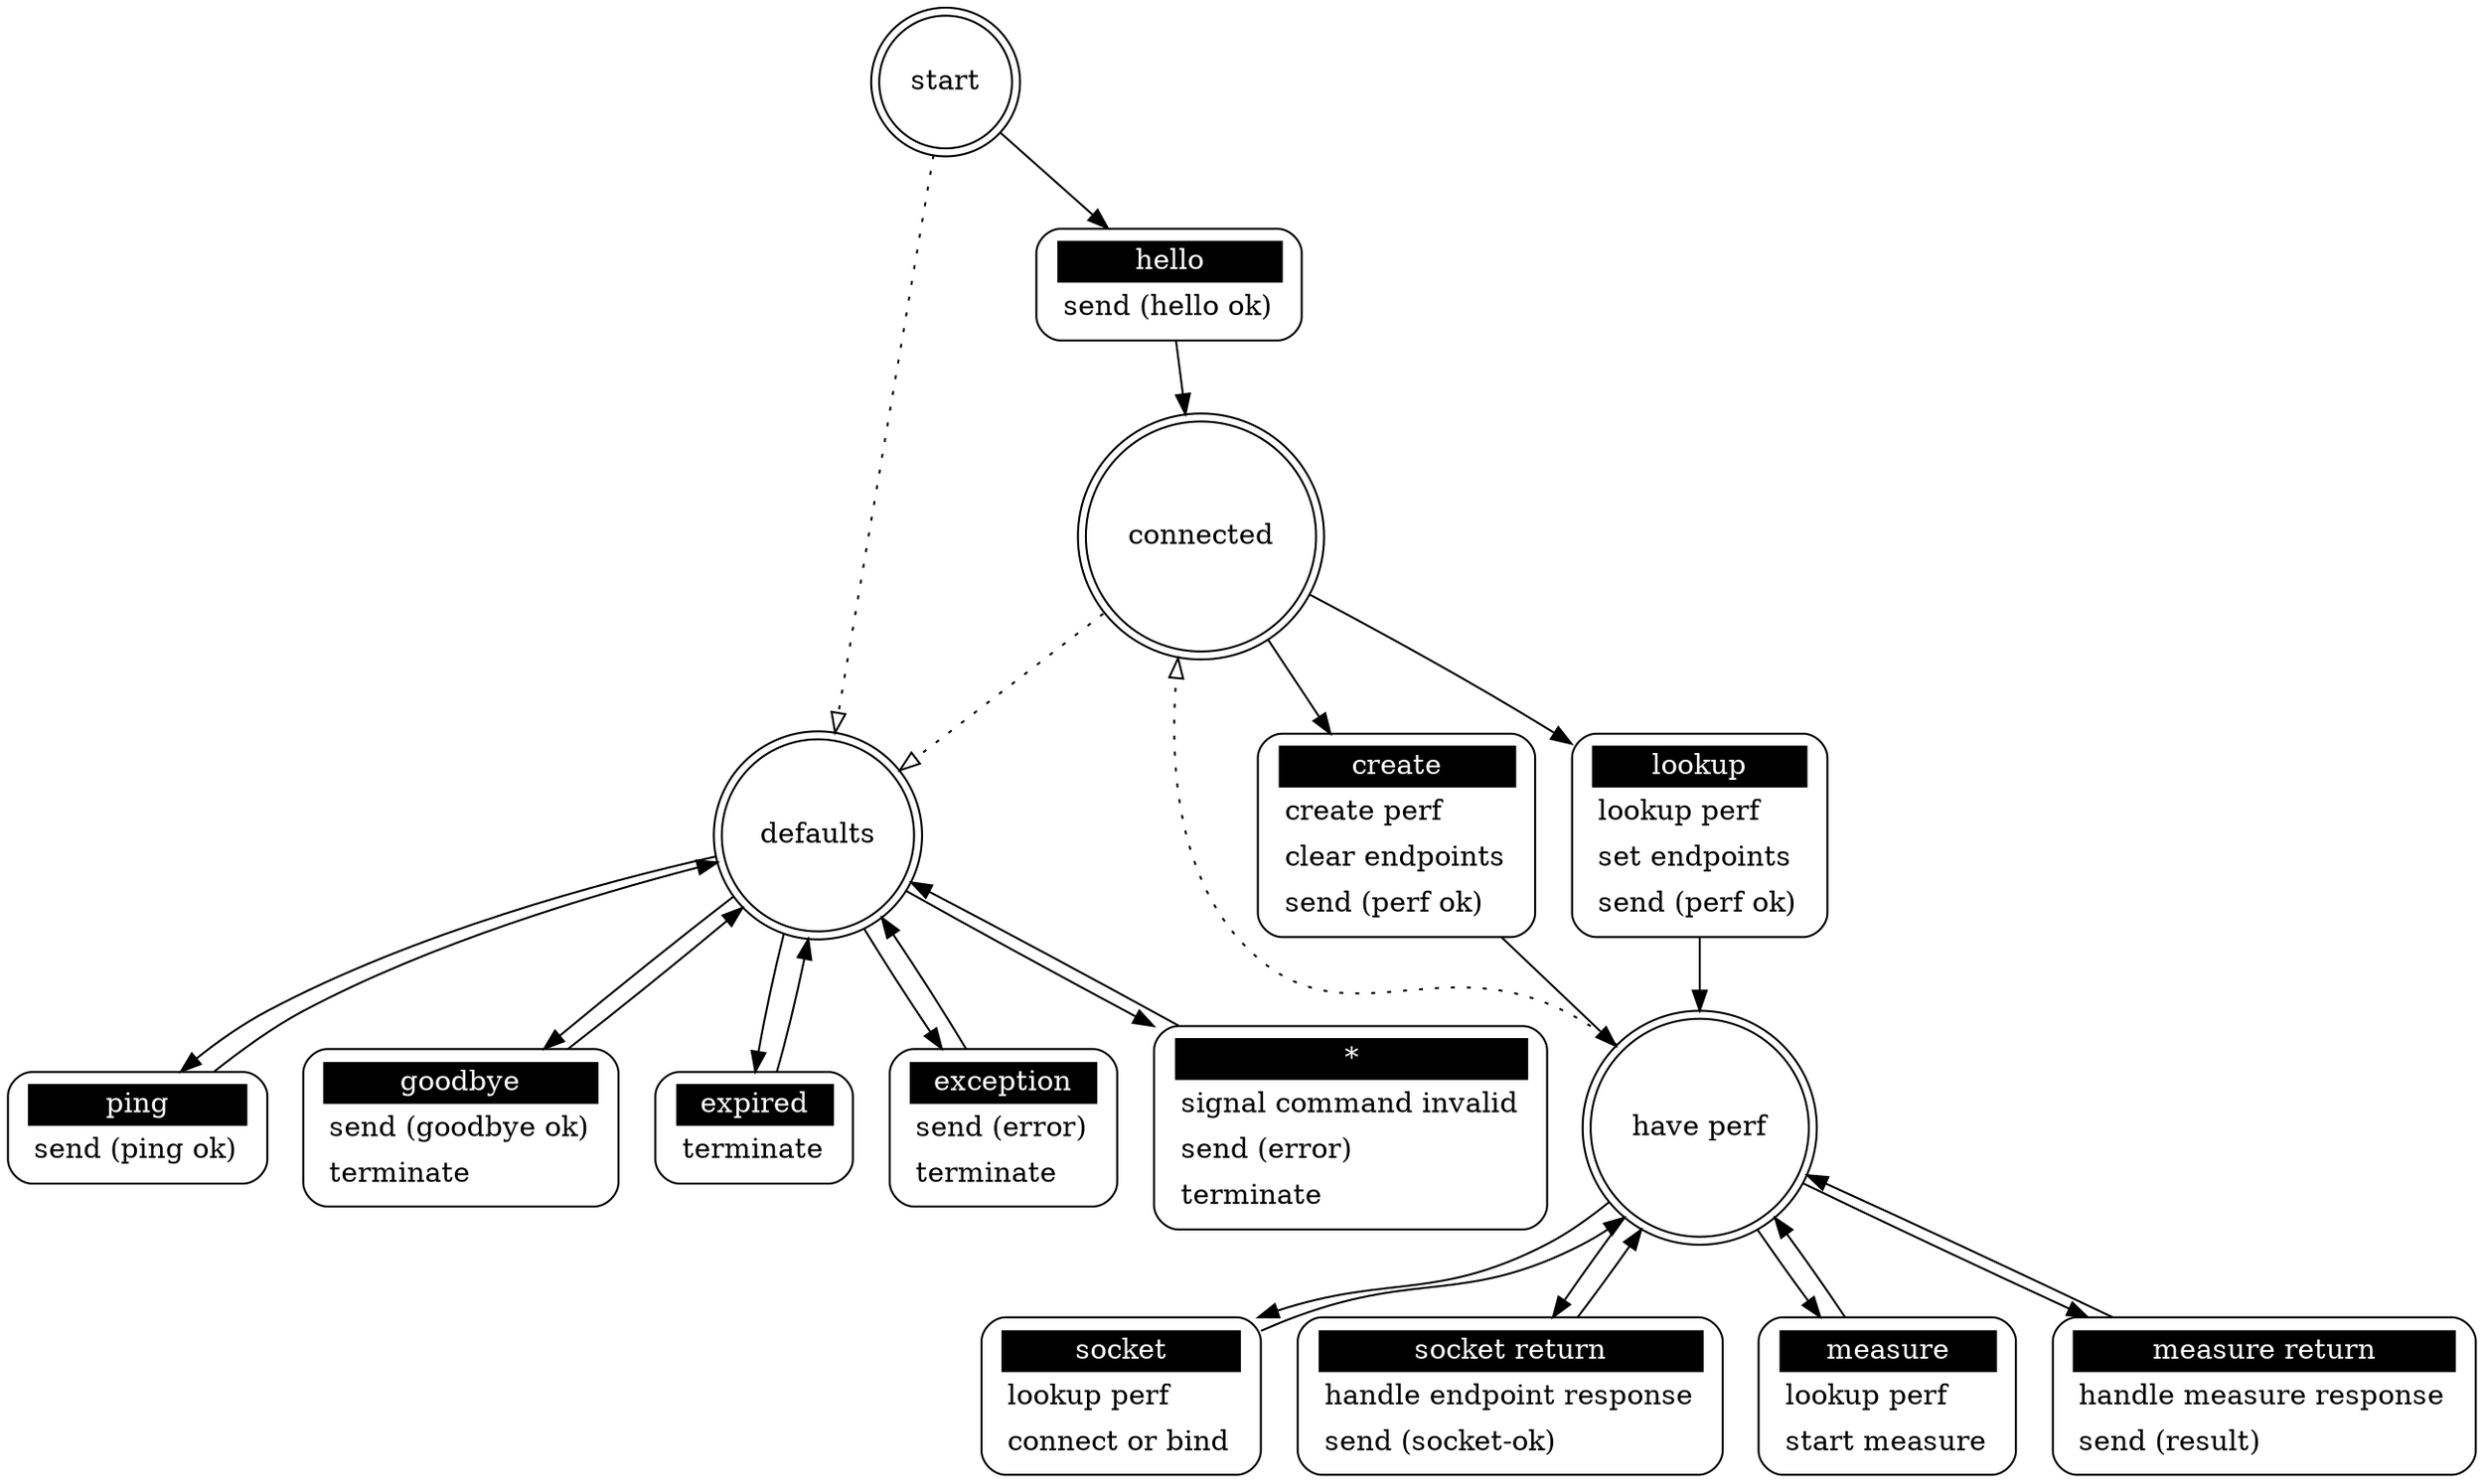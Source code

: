 ## Automatically generated from zperf_server.xml by gsl
digraph "zperf_server" {
 "start" -> "defaults" [style=dotted,arrowhead=empty]
 "have perf" -> "connected" [style=dotted,arrowhead=empty]
 "connected" -> "defaults" [style=dotted,arrowhead=empty]

 "start" [shape = "doublecircle"];
 "start hello" [shape = "Mrecord" style = solid label = <<table border="0" cellborder="0" cellpadding="3" bgcolor="white"><tr><td bgcolor="black" align="center" colspan="2"><font color="white">hello</font></td></tr><tr><td align="left" port="r3">send (hello ok)</td></tr></table>>];
 "start" -> "start hello";
 "start hello" -> "connected";

 "have perf" [shape = "doublecircle"];
 "have perf socket" [shape = "Mrecord" style = solid label = <<table border="0" cellborder="0" cellpadding="3" bgcolor="white"><tr><td bgcolor="black" align="center" colspan="2"><font color="white">socket</font></td></tr><tr><td align="left" port="r3">lookup perf</td></tr><tr><td align="left" port="r3">connect or bind</td></tr></table>>];
 "have perf" -> "have perf socket";
 "have perf socket" -> "have perf";
 "have perf socket return" [shape = "Mrecord" style = solid label = <<table border="0" cellborder="0" cellpadding="3" bgcolor="white"><tr><td bgcolor="black" align="center" colspan="2"><font color="white">socket return</font></td></tr><tr><td align="left" port="r3">handle endpoint response</td></tr><tr><td align="left" port="r3">send (socket-ok)</td></tr></table>>];
 "have perf" -> "have perf socket return";
 "have perf socket return" -> "have perf";
 "have perf measure" [shape = "Mrecord" style = solid label = <<table border="0" cellborder="0" cellpadding="3" bgcolor="white"><tr><td bgcolor="black" align="center" colspan="2"><font color="white">measure</font></td></tr><tr><td align="left" port="r3">lookup perf</td></tr><tr><td align="left" port="r3">start measure</td></tr></table>>];
 "have perf" -> "have perf measure";
 "have perf measure" -> "have perf";
 "have perf measure return" [shape = "Mrecord" style = solid label = <<table border="0" cellborder="0" cellpadding="3" bgcolor="white"><tr><td bgcolor="black" align="center" colspan="2"><font color="white">measure return</font></td></tr><tr><td align="left" port="r3">handle measure response</td></tr><tr><td align="left" port="r3">send (result)</td></tr></table>>];
 "have perf" -> "have perf measure return";
 "have perf measure return" -> "have perf";

 "connected" [shape = "doublecircle"];
 "connected create" [shape = "Mrecord" style = solid label = <<table border="0" cellborder="0" cellpadding="3" bgcolor="white"><tr><td bgcolor="black" align="center" colspan="2"><font color="white">create</font></td></tr><tr><td align="left" port="r3">create perf</td></tr><tr><td align="left" port="r3">clear endpoints</td></tr><tr><td align="left" port="r3">send (perf ok)</td></tr></table>>];
 "connected" -> "connected create";
 "connected create" -> "have perf";
 "connected lookup" [shape = "Mrecord" style = solid label = <<table border="0" cellborder="0" cellpadding="3" bgcolor="white"><tr><td bgcolor="black" align="center" colspan="2"><font color="white">lookup</font></td></tr><tr><td align="left" port="r3">lookup perf</td></tr><tr><td align="left" port="r3">set endpoints</td></tr><tr><td align="left" port="r3">send (perf ok)</td></tr></table>>];
 "connected" -> "connected lookup";
 "connected lookup" -> "have perf";

 "defaults" [shape = "doublecircle"];
 "defaults ping" [shape = "Mrecord" style = solid label = <<table border="0" cellborder="0" cellpadding="3" bgcolor="white"><tr><td bgcolor="black" align="center" colspan="2"><font color="white">ping</font></td></tr><tr><td align="left" port="r3">send (ping ok)</td></tr></table>>];
 "defaults" -> "defaults ping";
 "defaults ping" -> "defaults";
 "defaults goodbye" [shape = "Mrecord" style = solid label = <<table border="0" cellborder="0" cellpadding="3" bgcolor="white"><tr><td bgcolor="black" align="center" colspan="2"><font color="white">goodbye</font></td></tr><tr><td align="left" port="r3">send (goodbye ok)</td></tr><tr><td align="left" port="r3">terminate</td></tr></table>>];
 "defaults" -> "defaults goodbye";
 "defaults goodbye" -> "defaults";
 "defaults expired" [shape = "Mrecord" style = solid label = <<table border="0" cellborder="0" cellpadding="3" bgcolor="white"><tr><td bgcolor="black" align="center" colspan="2"><font color="white">expired</font></td></tr><tr><td align="left" port="r3">terminate</td></tr></table>>];
 "defaults" -> "defaults expired";
 "defaults expired" -> "defaults";
 "defaults exception" [shape = "Mrecord" style = solid label = <<table border="0" cellborder="0" cellpadding="3" bgcolor="white"><tr><td bgcolor="black" align="center" colspan="2"><font color="white">exception</font></td></tr><tr><td align="left" port="r3">send (error)</td></tr><tr><td align="left" port="r3">terminate</td></tr></table>>];
 "defaults" -> "defaults exception";
 "defaults exception" -> "defaults";
 "defaults *" [shape = "Mrecord" style = solid label = <<table border="0" cellborder="0" cellpadding="3" bgcolor="white"><tr><td bgcolor="black" align="center" colspan="2"><font color="white">*</font></td></tr><tr><td align="left" port="r3">signal command invalid</td></tr><tr><td align="left" port="r3">send (error)</td></tr><tr><td align="left" port="r3">terminate</td></tr></table>>];
 "defaults" -> "defaults *";
 "defaults *" -> "defaults";
}
